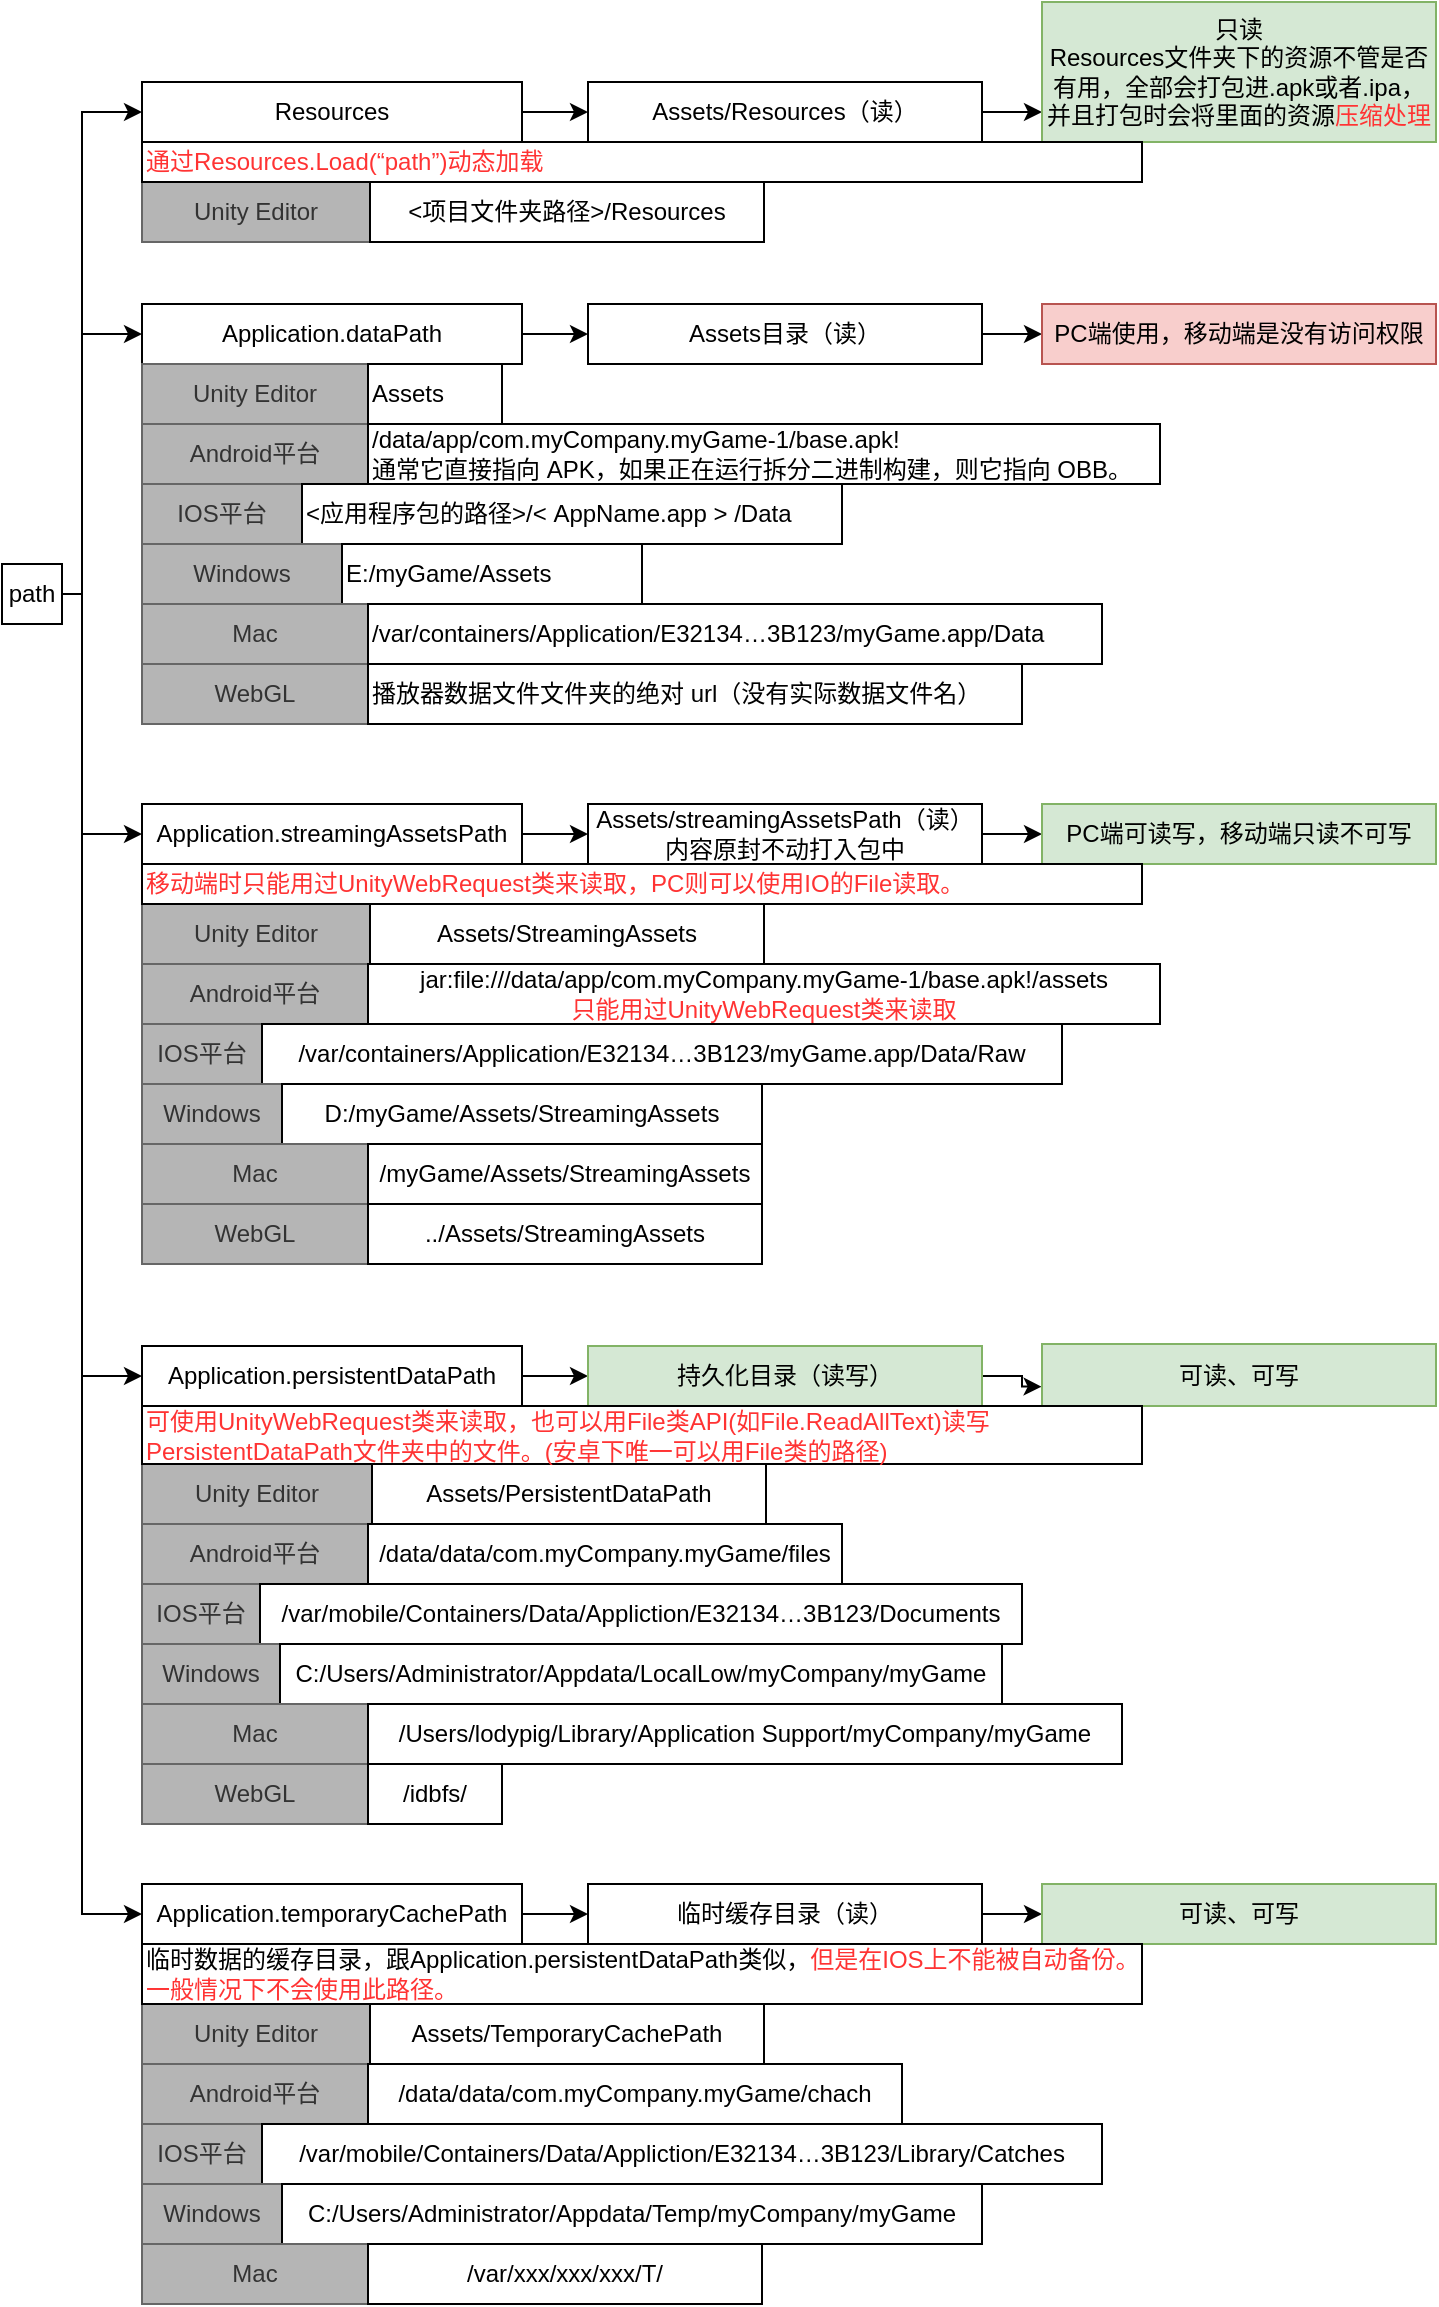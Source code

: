 <mxfile version="22.1.15" type="github">
  <diagram name="第 1 页" id="7i3Y2KCJodw82isjAdBV">
    <mxGraphModel dx="1386" dy="759" grid="1" gridSize="10" guides="1" tooltips="1" connect="1" arrows="1" fold="1" page="1" pageScale="1" pageWidth="827" pageHeight="1169" math="0" shadow="0">
      <root>
        <mxCell id="0" />
        <mxCell id="1" parent="0" />
        <mxCell id="EIhSu--SQNdTw0fNG2EI-1" value="" style="edgeStyle=orthogonalEdgeStyle;rounded=0;orthogonalLoop=1;jettySize=auto;html=1;" parent="1" source="EIhSu--SQNdTw0fNG2EI-2" target="EIhSu--SQNdTw0fNG2EI-4" edge="1">
          <mxGeometry relative="1" as="geometry" />
        </mxCell>
        <mxCell id="EIhSu--SQNdTw0fNG2EI-2" value="Application.dataPath" style="rounded=0;whiteSpace=wrap;html=1;" parent="1" vertex="1">
          <mxGeometry x="80" y="320" width="190" height="30" as="geometry" />
        </mxCell>
        <mxCell id="EIhSu--SQNdTw0fNG2EI-3" value="" style="edgeStyle=orthogonalEdgeStyle;rounded=0;orthogonalLoop=1;jettySize=auto;html=1;" parent="1" source="EIhSu--SQNdTw0fNG2EI-4" target="EIhSu--SQNdTw0fNG2EI-31" edge="1">
          <mxGeometry relative="1" as="geometry" />
        </mxCell>
        <mxCell id="EIhSu--SQNdTw0fNG2EI-4" value="Assets目录（读）" style="rounded=0;whiteSpace=wrap;html=1;" parent="1" vertex="1">
          <mxGeometry x="303" y="320" width="197" height="30" as="geometry" />
        </mxCell>
        <mxCell id="EIhSu--SQNdTw0fNG2EI-5" value="" style="edgeStyle=orthogonalEdgeStyle;rounded=0;orthogonalLoop=1;jettySize=auto;html=1;entryX=0;entryY=0.5;entryDx=0;entryDy=0;" parent="1" source="EIhSu--SQNdTw0fNG2EI-10" target="EIhSu--SQNdTw0fNG2EI-2" edge="1">
          <mxGeometry relative="1" as="geometry">
            <Array as="points">
              <mxPoint x="50" y="465" />
              <mxPoint x="50" y="335" />
            </Array>
          </mxGeometry>
        </mxCell>
        <mxCell id="EIhSu--SQNdTw0fNG2EI-6" value="" style="edgeStyle=orthogonalEdgeStyle;rounded=0;orthogonalLoop=1;jettySize=auto;html=1;entryX=0;entryY=0.5;entryDx=0;entryDy=0;" parent="1" source="EIhSu--SQNdTw0fNG2EI-10" target="EIhSu--SQNdTw0fNG2EI-27" edge="1">
          <mxGeometry relative="1" as="geometry">
            <mxPoint x="-60" y="190" as="targetPoint" />
            <Array as="points">
              <mxPoint x="50" y="465" />
              <mxPoint x="50" y="224" />
            </Array>
          </mxGeometry>
        </mxCell>
        <mxCell id="EIhSu--SQNdTw0fNG2EI-7" value="" style="edgeStyle=orthogonalEdgeStyle;rounded=0;orthogonalLoop=1;jettySize=auto;html=1;entryX=0;entryY=0.5;entryDx=0;entryDy=0;" parent="1" source="EIhSu--SQNdTw0fNG2EI-10" target="EIhSu--SQNdTw0fNG2EI-12" edge="1">
          <mxGeometry relative="1" as="geometry">
            <mxPoint x="60" y="466" as="targetPoint" />
            <Array as="points">
              <mxPoint x="50" y="465" />
              <mxPoint x="50" y="585" />
            </Array>
          </mxGeometry>
        </mxCell>
        <mxCell id="EIhSu--SQNdTw0fNG2EI-8" value="" style="edgeStyle=orthogonalEdgeStyle;rounded=0;orthogonalLoop=1;jettySize=auto;html=1;entryX=0;entryY=0.5;entryDx=0;entryDy=0;" parent="1" source="EIhSu--SQNdTw0fNG2EI-10" target="EIhSu--SQNdTw0fNG2EI-17" edge="1">
          <mxGeometry relative="1" as="geometry">
            <Array as="points">
              <mxPoint x="50" y="465" />
              <mxPoint x="50" y="856" />
            </Array>
          </mxGeometry>
        </mxCell>
        <mxCell id="EIhSu--SQNdTw0fNG2EI-9" value="" style="edgeStyle=orthogonalEdgeStyle;rounded=0;orthogonalLoop=1;jettySize=auto;html=1;entryX=0;entryY=0.5;entryDx=0;entryDy=0;" parent="1" source="EIhSu--SQNdTw0fNG2EI-10" target="EIhSu--SQNdTw0fNG2EI-23" edge="1">
          <mxGeometry relative="1" as="geometry">
            <Array as="points">
              <mxPoint x="50" y="465" />
              <mxPoint x="50" y="1125" />
            </Array>
          </mxGeometry>
        </mxCell>
        <mxCell id="EIhSu--SQNdTw0fNG2EI-10" value="path" style="rounded=0;whiteSpace=wrap;html=1;" parent="1" vertex="1">
          <mxGeometry x="10" y="450" width="30" height="30" as="geometry" />
        </mxCell>
        <mxCell id="EIhSu--SQNdTw0fNG2EI-11" value="" style="edgeStyle=orthogonalEdgeStyle;rounded=0;orthogonalLoop=1;jettySize=auto;html=1;" parent="1" source="EIhSu--SQNdTw0fNG2EI-12" target="EIhSu--SQNdTw0fNG2EI-15" edge="1">
          <mxGeometry relative="1" as="geometry" />
        </mxCell>
        <mxCell id="EIhSu--SQNdTw0fNG2EI-12" value="Application.streamingAssetsPath" style="rounded=0;whiteSpace=wrap;html=1;" parent="1" vertex="1">
          <mxGeometry x="80" y="570" width="190" height="30" as="geometry" />
        </mxCell>
        <mxCell id="EIhSu--SQNdTw0fNG2EI-13" value="" style="edgeStyle=orthogonalEdgeStyle;rounded=0;orthogonalLoop=1;jettySize=auto;html=1;" parent="1" source="EIhSu--SQNdTw0fNG2EI-15" target="EIhSu--SQNdTw0fNG2EI-83" edge="1">
          <mxGeometry relative="1" as="geometry" />
        </mxCell>
        <mxCell id="EIhSu--SQNdTw0fNG2EI-14" value="" style="edgeStyle=orthogonalEdgeStyle;rounded=0;orthogonalLoop=1;jettySize=auto;html=1;entryX=0;entryY=0.5;entryDx=0;entryDy=0;" parent="1" source="EIhSu--SQNdTw0fNG2EI-15" target="EIhSu--SQNdTw0fNG2EI-32" edge="1">
          <mxGeometry relative="1" as="geometry" />
        </mxCell>
        <mxCell id="EIhSu--SQNdTw0fNG2EI-15" value="Assets/streamingAssetsPath（读）&lt;br&gt;内容原封不动打入包中" style="rounded=0;whiteSpace=wrap;html=1;" parent="1" vertex="1">
          <mxGeometry x="303" y="570" width="197" height="30" as="geometry" />
        </mxCell>
        <mxCell id="EIhSu--SQNdTw0fNG2EI-16" value="" style="edgeStyle=orthogonalEdgeStyle;rounded=0;orthogonalLoop=1;jettySize=auto;html=1;entryX=0;entryY=0.5;entryDx=0;entryDy=0;" parent="1" source="EIhSu--SQNdTw0fNG2EI-17" target="EIhSu--SQNdTw0fNG2EI-21" edge="1">
          <mxGeometry relative="1" as="geometry" />
        </mxCell>
        <mxCell id="EIhSu--SQNdTw0fNG2EI-17" value="Application.persistentDataPath" style="rounded=0;whiteSpace=wrap;html=1;" parent="1" vertex="1">
          <mxGeometry x="80" y="841" width="190" height="30" as="geometry" />
        </mxCell>
        <mxCell id="EIhSu--SQNdTw0fNG2EI-18" value="" style="edgeStyle=orthogonalEdgeStyle;rounded=0;orthogonalLoop=1;jettySize=auto;html=1;" parent="1" source="EIhSu--SQNdTw0fNG2EI-21" target="EIhSu--SQNdTw0fNG2EI-84" edge="1">
          <mxGeometry relative="1" as="geometry" />
        </mxCell>
        <mxCell id="EIhSu--SQNdTw0fNG2EI-19" value="" style="edgeStyle=orthogonalEdgeStyle;rounded=0;orthogonalLoop=1;jettySize=auto;html=1;" parent="1" source="EIhSu--SQNdTw0fNG2EI-21" target="EIhSu--SQNdTw0fNG2EI-84" edge="1">
          <mxGeometry relative="1" as="geometry" />
        </mxCell>
        <mxCell id="EIhSu--SQNdTw0fNG2EI-20" value="" style="edgeStyle=orthogonalEdgeStyle;rounded=0;orthogonalLoop=1;jettySize=auto;html=1;entryX=-0.001;entryY=0.688;entryDx=0;entryDy=0;entryPerimeter=0;" parent="1" source="EIhSu--SQNdTw0fNG2EI-21" target="EIhSu--SQNdTw0fNG2EI-33" edge="1">
          <mxGeometry relative="1" as="geometry" />
        </mxCell>
        <mxCell id="EIhSu--SQNdTw0fNG2EI-21" value="持久化目录（读写）" style="rounded=0;whiteSpace=wrap;html=1;fillColor=#d5e8d4;strokeColor=#82b366;" parent="1" vertex="1">
          <mxGeometry x="303" y="841" width="197" height="30" as="geometry" />
        </mxCell>
        <mxCell id="EIhSu--SQNdTw0fNG2EI-22" value="" style="edgeStyle=orthogonalEdgeStyle;rounded=0;orthogonalLoop=1;jettySize=auto;html=1;" parent="1" source="EIhSu--SQNdTw0fNG2EI-23" target="EIhSu--SQNdTw0fNG2EI-25" edge="1">
          <mxGeometry relative="1" as="geometry" />
        </mxCell>
        <mxCell id="EIhSu--SQNdTw0fNG2EI-23" value="Application.temporaryCachePath" style="rounded=0;whiteSpace=wrap;html=1;" parent="1" vertex="1">
          <mxGeometry x="80" y="1110" width="190" height="30" as="geometry" />
        </mxCell>
        <mxCell id="EIhSu--SQNdTw0fNG2EI-24" value="" style="edgeStyle=orthogonalEdgeStyle;rounded=0;orthogonalLoop=1;jettySize=auto;html=1;entryX=0;entryY=0.5;entryDx=0;entryDy=0;" parent="1" source="EIhSu--SQNdTw0fNG2EI-25" target="EIhSu--SQNdTw0fNG2EI-34" edge="1">
          <mxGeometry relative="1" as="geometry" />
        </mxCell>
        <mxCell id="EIhSu--SQNdTw0fNG2EI-25" value="临时缓存目录（读）" style="rounded=0;whiteSpace=wrap;html=1;" parent="1" vertex="1">
          <mxGeometry x="303" y="1110" width="197" height="30" as="geometry" />
        </mxCell>
        <mxCell id="EIhSu--SQNdTw0fNG2EI-26" value="" style="edgeStyle=orthogonalEdgeStyle;rounded=0;orthogonalLoop=1;jettySize=auto;html=1;" parent="1" source="EIhSu--SQNdTw0fNG2EI-27" target="EIhSu--SQNdTw0fNG2EI-29" edge="1">
          <mxGeometry relative="1" as="geometry" />
        </mxCell>
        <mxCell id="EIhSu--SQNdTw0fNG2EI-27" value="Resources" style="rounded=0;whiteSpace=wrap;html=1;" parent="1" vertex="1">
          <mxGeometry x="80" y="209" width="190" height="30" as="geometry" />
        </mxCell>
        <mxCell id="EIhSu--SQNdTw0fNG2EI-28" value="" style="edgeStyle=orthogonalEdgeStyle;rounded=0;orthogonalLoop=1;jettySize=auto;html=1;" parent="1" source="EIhSu--SQNdTw0fNG2EI-29" target="EIhSu--SQNdTw0fNG2EI-30" edge="1">
          <mxGeometry relative="1" as="geometry">
            <Array as="points">
              <mxPoint x="530" y="224" />
              <mxPoint x="530" y="224" />
            </Array>
          </mxGeometry>
        </mxCell>
        <mxCell id="EIhSu--SQNdTw0fNG2EI-29" value="Assets/Resources（读）" style="rounded=0;whiteSpace=wrap;html=1;" parent="1" vertex="1">
          <mxGeometry x="303" y="209" width="197" height="30" as="geometry" />
        </mxCell>
        <mxCell id="EIhSu--SQNdTw0fNG2EI-30" value="只读&lt;br&gt;Resources文件夹下的资源不管是否有用，全部会打包进.apk或者.ipa，并且打包时会将里面的资源&lt;font color=&quot;#ff3333&quot;&gt;压缩处理&lt;/font&gt;" style="rounded=0;whiteSpace=wrap;html=1;fillColor=#d5e8d4;strokeColor=#82b366;" parent="1" vertex="1">
          <mxGeometry x="530" y="169" width="197" height="70" as="geometry" />
        </mxCell>
        <mxCell id="EIhSu--SQNdTw0fNG2EI-31" value="PC端使用，移动端是没有访问权限" style="rounded=0;whiteSpace=wrap;html=1;fillColor=#f8cecc;strokeColor=#b85450;" parent="1" vertex="1">
          <mxGeometry x="530" y="320" width="197" height="30" as="geometry" />
        </mxCell>
        <mxCell id="EIhSu--SQNdTw0fNG2EI-32" value="PC端可读写，移动端只读不可写" style="rounded=0;whiteSpace=wrap;html=1;fillColor=#d5e8d4;strokeColor=#82b366;" parent="1" vertex="1">
          <mxGeometry x="530" y="570" width="197" height="30" as="geometry" />
        </mxCell>
        <mxCell id="EIhSu--SQNdTw0fNG2EI-33" value="可读、可写&lt;br&gt;" style="rounded=0;whiteSpace=wrap;html=1;fillColor=#d5e8d4;strokeColor=#82b366;" parent="1" vertex="1">
          <mxGeometry x="530" y="840" width="197" height="31" as="geometry" />
        </mxCell>
        <mxCell id="EIhSu--SQNdTw0fNG2EI-34" value="可读、可写" style="rounded=0;whiteSpace=wrap;html=1;fillColor=#d5e8d4;strokeColor=#82b366;" parent="1" vertex="1">
          <mxGeometry x="530" y="1110" width="197" height="30" as="geometry" />
        </mxCell>
        <mxCell id="EIhSu--SQNdTw0fNG2EI-35" value="Unity Editor" style="rounded=0;whiteSpace=wrap;html=1;fillColor=#B5B5B5;fontColor=#333333;strokeColor=#666666;" parent="1" vertex="1">
          <mxGeometry x="80" y="350" width="113" height="30" as="geometry" />
        </mxCell>
        <mxCell id="EIhSu--SQNdTw0fNG2EI-36" value="Assets" style="rounded=0;whiteSpace=wrap;html=1;align=left;" parent="1" vertex="1">
          <mxGeometry x="193" y="350" width="67" height="30" as="geometry" />
        </mxCell>
        <mxCell id="EIhSu--SQNdTw0fNG2EI-37" value="Android平台" style="rounded=0;whiteSpace=wrap;html=1;fillColor=#B5B5B5;fontColor=#333333;strokeColor=#666666;" parent="1" vertex="1">
          <mxGeometry x="80" y="380" width="113" height="30" as="geometry" />
        </mxCell>
        <mxCell id="EIhSu--SQNdTw0fNG2EI-38" value="/data/app/com.myCompany.myGame-1/base.apk!&lt;br&gt;通常它直接指向 APK，如果正在运行拆分二进制构建，则它指向 OBB。" style="rounded=0;whiteSpace=wrap;html=1;align=left;" parent="1" vertex="1">
          <mxGeometry x="193" y="380" width="396" height="30" as="geometry" />
        </mxCell>
        <mxCell id="EIhSu--SQNdTw0fNG2EI-39" value="IOS平台" style="rounded=0;whiteSpace=wrap;html=1;fillColor=#B5B5B5;fontColor=#333333;strokeColor=#666666;" parent="1" vertex="1">
          <mxGeometry x="80" y="410" width="80" height="30" as="geometry" />
        </mxCell>
        <mxCell id="EIhSu--SQNdTw0fNG2EI-40" value="&amp;lt;应用程序包的路径&amp;gt;/&amp;lt; AppName.app &amp;gt; /Data" style="rounded=0;whiteSpace=wrap;html=1;align=left;" parent="1" vertex="1">
          <mxGeometry x="160" y="410" width="270" height="30" as="geometry" />
        </mxCell>
        <mxCell id="EIhSu--SQNdTw0fNG2EI-41" value="Windows" style="rounded=0;whiteSpace=wrap;html=1;fillColor=#B5B5B5;fontColor=#333333;strokeColor=#666666;" parent="1" vertex="1">
          <mxGeometry x="80" y="440" width="100" height="30" as="geometry" />
        </mxCell>
        <mxCell id="EIhSu--SQNdTw0fNG2EI-42" value="E:/myGame/Assets" style="rounded=0;whiteSpace=wrap;html=1;align=left;" parent="1" vertex="1">
          <mxGeometry x="180" y="440" width="150" height="30" as="geometry" />
        </mxCell>
        <mxCell id="EIhSu--SQNdTw0fNG2EI-43" value="Mac" style="rounded=0;whiteSpace=wrap;html=1;fillColor=#B5B5B5;fontColor=#333333;strokeColor=#666666;" parent="1" vertex="1">
          <mxGeometry x="80" y="470" width="113" height="30" as="geometry" />
        </mxCell>
        <mxCell id="EIhSu--SQNdTw0fNG2EI-44" value="/var/containers/Application/E32134…3B123/myGame.app/Data" style="rounded=0;whiteSpace=wrap;html=1;align=left;" parent="1" vertex="1">
          <mxGeometry x="193" y="470" width="367" height="30" as="geometry" />
        </mxCell>
        <mxCell id="EIhSu--SQNdTw0fNG2EI-45" value="WebGL" style="rounded=0;whiteSpace=wrap;html=1;fillColor=#B5B5B5;fontColor=#333333;strokeColor=#666666;" parent="1" vertex="1">
          <mxGeometry x="80" y="500" width="113" height="30" as="geometry" />
        </mxCell>
        <mxCell id="EIhSu--SQNdTw0fNG2EI-46" value="播放器数据文件文件夹的绝对 url（没有实际数据文件名）" style="rounded=0;whiteSpace=wrap;html=1;align=left;" parent="1" vertex="1">
          <mxGeometry x="193" y="500" width="327" height="30" as="geometry" />
        </mxCell>
        <mxCell id="EIhSu--SQNdTw0fNG2EI-47" value="Unity Editor" style="rounded=0;whiteSpace=wrap;html=1;fillColor=#B5B5B5;fontColor=#333333;strokeColor=#666666;" parent="1" vertex="1">
          <mxGeometry x="80" y="620" width="114" height="30" as="geometry" />
        </mxCell>
        <mxCell id="EIhSu--SQNdTw0fNG2EI-48" value="Assets/StreamingAssets" style="rounded=0;whiteSpace=wrap;html=1;" parent="1" vertex="1">
          <mxGeometry x="194" y="620" width="197" height="30" as="geometry" />
        </mxCell>
        <mxCell id="EIhSu--SQNdTw0fNG2EI-49" value="Android平台" style="rounded=0;whiteSpace=wrap;html=1;fillColor=#B5B5B5;fontColor=#333333;strokeColor=#666666;" parent="1" vertex="1">
          <mxGeometry x="80" y="650" width="113" height="30" as="geometry" />
        </mxCell>
        <mxCell id="EIhSu--SQNdTw0fNG2EI-50" value="jar:file:///data/app/com.myCompany.myGame-1/base.apk!/assets&lt;br&gt;&lt;font color=&quot;#ff3333&quot;&gt;只能用过UnityWebRequest类来读取&lt;/font&gt;" style="rounded=0;whiteSpace=wrap;html=1;" parent="1" vertex="1">
          <mxGeometry x="193" y="650" width="396" height="30" as="geometry" />
        </mxCell>
        <mxCell id="EIhSu--SQNdTw0fNG2EI-51" value="IOS平台" style="rounded=0;whiteSpace=wrap;html=1;fillColor=#B5B5B5;fontColor=#333333;strokeColor=#666666;" parent="1" vertex="1">
          <mxGeometry x="80" y="680" width="60" height="30" as="geometry" />
        </mxCell>
        <mxCell id="EIhSu--SQNdTw0fNG2EI-52" value="/var/containers/Application/E32134…3B123/myGame.app/Data/Raw" style="rounded=0;whiteSpace=wrap;html=1;" parent="1" vertex="1">
          <mxGeometry x="140" y="680" width="400" height="30" as="geometry" />
        </mxCell>
        <mxCell id="EIhSu--SQNdTw0fNG2EI-53" value="Windows" style="rounded=0;whiteSpace=wrap;html=1;fillColor=#B5B5B5;fontColor=#333333;strokeColor=#666666;" parent="1" vertex="1">
          <mxGeometry x="80" y="710" width="70" height="30" as="geometry" />
        </mxCell>
        <mxCell id="EIhSu--SQNdTw0fNG2EI-54" value="D:/myGame/Assets/StreamingAssets" style="rounded=0;whiteSpace=wrap;html=1;" parent="1" vertex="1">
          <mxGeometry x="150" y="710" width="240" height="30" as="geometry" />
        </mxCell>
        <mxCell id="EIhSu--SQNdTw0fNG2EI-55" value="Mac" style="rounded=0;whiteSpace=wrap;html=1;fillColor=#B5B5B5;fontColor=#333333;strokeColor=#666666;" parent="1" vertex="1">
          <mxGeometry x="80" y="740" width="113" height="30" as="geometry" />
        </mxCell>
        <mxCell id="EIhSu--SQNdTw0fNG2EI-56" value="/myGame/Assets/StreamingAssets" style="rounded=0;whiteSpace=wrap;html=1;" parent="1" vertex="1">
          <mxGeometry x="193" y="740" width="197" height="30" as="geometry" />
        </mxCell>
        <mxCell id="EIhSu--SQNdTw0fNG2EI-57" value="WebGL" style="rounded=0;whiteSpace=wrap;html=1;fillColor=#B5B5B5;fontColor=#333333;strokeColor=#666666;" parent="1" vertex="1">
          <mxGeometry x="80" y="770" width="113" height="30" as="geometry" />
        </mxCell>
        <mxCell id="EIhSu--SQNdTw0fNG2EI-58" value="../Assets/StreamingAssets" style="rounded=0;whiteSpace=wrap;html=1;" parent="1" vertex="1">
          <mxGeometry x="193" y="770" width="197" height="30" as="geometry" />
        </mxCell>
        <mxCell id="EIhSu--SQNdTw0fNG2EI-59" value="Unity Editor" style="rounded=0;whiteSpace=wrap;html=1;fillColor=#B5B5B5;fontColor=#333333;strokeColor=#666666;" parent="1" vertex="1">
          <mxGeometry x="80" y="259" width="114" height="30" as="geometry" />
        </mxCell>
        <mxCell id="EIhSu--SQNdTw0fNG2EI-60" value="&amp;lt;项目文件夹路径&amp;gt;/Resources" style="rounded=0;whiteSpace=wrap;html=1;" parent="1" vertex="1">
          <mxGeometry x="194" y="259" width="197" height="30" as="geometry" />
        </mxCell>
        <mxCell id="EIhSu--SQNdTw0fNG2EI-61" value="Unity Editor" style="rounded=0;whiteSpace=wrap;html=1;fillColor=#B5B5B5;fontColor=#333333;strokeColor=#666666;" parent="1" vertex="1">
          <mxGeometry x="80" y="900" width="115" height="30" as="geometry" />
        </mxCell>
        <mxCell id="EIhSu--SQNdTw0fNG2EI-62" value="Assets/PersistentDataPath" style="rounded=0;whiteSpace=wrap;html=1;" parent="1" vertex="1">
          <mxGeometry x="195" y="900" width="197" height="30" as="geometry" />
        </mxCell>
        <mxCell id="EIhSu--SQNdTw0fNG2EI-63" value="Android平台" style="rounded=0;whiteSpace=wrap;html=1;fillColor=#B5B5B5;fontColor=#333333;strokeColor=#666666;" parent="1" vertex="1">
          <mxGeometry x="80" y="930" width="113" height="30" as="geometry" />
        </mxCell>
        <mxCell id="EIhSu--SQNdTw0fNG2EI-64" value="/data/data/com.myCompany.myGame/files" style="rounded=0;whiteSpace=wrap;html=1;" parent="1" vertex="1">
          <mxGeometry x="193" y="930" width="237" height="30" as="geometry" />
        </mxCell>
        <mxCell id="EIhSu--SQNdTw0fNG2EI-65" value="IOS平台" style="rounded=0;whiteSpace=wrap;html=1;fillColor=#B5B5B5;fontColor=#333333;strokeColor=#666666;" parent="1" vertex="1">
          <mxGeometry x="80" y="960" width="59" height="30" as="geometry" />
        </mxCell>
        <mxCell id="EIhSu--SQNdTw0fNG2EI-66" value="/var/mobile/Containers/Data/Appliction/E32134…3B123/Documents" style="rounded=0;whiteSpace=wrap;html=1;" parent="1" vertex="1">
          <mxGeometry x="139" y="960" width="381" height="30" as="geometry" />
        </mxCell>
        <mxCell id="EIhSu--SQNdTw0fNG2EI-67" value="Windows" style="rounded=0;whiteSpace=wrap;html=1;fillColor=#B5B5B5;fontColor=#333333;strokeColor=#666666;" parent="1" vertex="1">
          <mxGeometry x="80" y="990" width="69" height="30" as="geometry" />
        </mxCell>
        <mxCell id="EIhSu--SQNdTw0fNG2EI-68" value="C:/Users/Administrator/Appdata/LocalLow/myCompany/myGame" style="rounded=0;whiteSpace=wrap;html=1;" parent="1" vertex="1">
          <mxGeometry x="149" y="990" width="361" height="30" as="geometry" />
        </mxCell>
        <mxCell id="EIhSu--SQNdTw0fNG2EI-69" value="Mac" style="rounded=0;whiteSpace=wrap;html=1;fillColor=#B5B5B5;fontColor=#333333;strokeColor=#666666;" parent="1" vertex="1">
          <mxGeometry x="80" y="1020" width="113" height="30" as="geometry" />
        </mxCell>
        <mxCell id="EIhSu--SQNdTw0fNG2EI-70" value="/Users/lodypig/Library/Application Support/myCompany/myGame" style="rounded=0;whiteSpace=wrap;html=1;" parent="1" vertex="1">
          <mxGeometry x="193" y="1020" width="377" height="30" as="geometry" />
        </mxCell>
        <mxCell id="EIhSu--SQNdTw0fNG2EI-71" value="WebGL" style="rounded=0;whiteSpace=wrap;html=1;fillColor=#B5B5B5;fontColor=#333333;strokeColor=#666666;" parent="1" vertex="1">
          <mxGeometry x="80" y="1050" width="113" height="30" as="geometry" />
        </mxCell>
        <mxCell id="EIhSu--SQNdTw0fNG2EI-72" value="/idbfs/" style="rounded=0;whiteSpace=wrap;html=1;" parent="1" vertex="1">
          <mxGeometry x="193" y="1050" width="67" height="30" as="geometry" />
        </mxCell>
        <mxCell id="EIhSu--SQNdTw0fNG2EI-73" value="Unity Editor" style="rounded=0;whiteSpace=wrap;html=1;fillColor=#B5B5B5;fontColor=#333333;strokeColor=#666666;" parent="1" vertex="1">
          <mxGeometry x="80" y="1170" width="114" height="30" as="geometry" />
        </mxCell>
        <mxCell id="EIhSu--SQNdTw0fNG2EI-74" value="Assets/TemporaryCachePath" style="rounded=0;whiteSpace=wrap;html=1;" parent="1" vertex="1">
          <mxGeometry x="194" y="1170" width="197" height="30" as="geometry" />
        </mxCell>
        <mxCell id="EIhSu--SQNdTw0fNG2EI-75" value="Android平台" style="rounded=0;whiteSpace=wrap;html=1;fillColor=#B5B5B5;fontColor=#333333;strokeColor=#666666;" parent="1" vertex="1">
          <mxGeometry x="80" y="1200" width="113" height="30" as="geometry" />
        </mxCell>
        <mxCell id="EIhSu--SQNdTw0fNG2EI-76" value="/data/data/com.myCompany.myGame/chach" style="rounded=0;whiteSpace=wrap;html=1;" parent="1" vertex="1">
          <mxGeometry x="193" y="1200" width="267" height="30" as="geometry" />
        </mxCell>
        <mxCell id="EIhSu--SQNdTw0fNG2EI-77" value="IOS平台" style="rounded=0;whiteSpace=wrap;html=1;fillColor=#B5B5B5;fontColor=#333333;strokeColor=#666666;" parent="1" vertex="1">
          <mxGeometry x="80" y="1230" width="60" height="30" as="geometry" />
        </mxCell>
        <mxCell id="EIhSu--SQNdTw0fNG2EI-78" value="/var/mobile/Containers/Data/Appliction/E32134…3B123/Library/Catches" style="rounded=0;whiteSpace=wrap;html=1;" parent="1" vertex="1">
          <mxGeometry x="140" y="1230" width="420" height="30" as="geometry" />
        </mxCell>
        <mxCell id="EIhSu--SQNdTw0fNG2EI-79" value="Windows" style="rounded=0;whiteSpace=wrap;html=1;fillColor=#B5B5B5;fontColor=#333333;strokeColor=#666666;" parent="1" vertex="1">
          <mxGeometry x="80" y="1260" width="70" height="30" as="geometry" />
        </mxCell>
        <mxCell id="EIhSu--SQNdTw0fNG2EI-80" value="C:/Users/Administrator/Appdata/Temp/myCompany/myGame" style="rounded=0;whiteSpace=wrap;html=1;" parent="1" vertex="1">
          <mxGeometry x="150" y="1260" width="350" height="30" as="geometry" />
        </mxCell>
        <mxCell id="EIhSu--SQNdTw0fNG2EI-81" value="Mac" style="rounded=0;whiteSpace=wrap;html=1;fillColor=#B5B5B5;fontColor=#333333;strokeColor=#666666;" parent="1" vertex="1">
          <mxGeometry x="80" y="1290" width="113" height="30" as="geometry" />
        </mxCell>
        <mxCell id="EIhSu--SQNdTw0fNG2EI-82" value="/var/xxx/xxx/xxx/T/" style="rounded=0;whiteSpace=wrap;html=1;" parent="1" vertex="1">
          <mxGeometry x="193" y="1290" width="197" height="30" as="geometry" />
        </mxCell>
        <mxCell id="EIhSu--SQNdTw0fNG2EI-83" value="移动端时只能用过UnityWebRequest类来读取，PC则可以使用IO的File读取。" style="rounded=0;whiteSpace=wrap;html=1;align=left;fontColor=#FF3333;" parent="1" vertex="1">
          <mxGeometry x="80" y="600" width="500" height="20" as="geometry" />
        </mxCell>
        <mxCell id="EIhSu--SQNdTw0fNG2EI-84" value="&lt;div&gt;可使用UnityWebRequest类来读取，&lt;span style=&quot;background-color: initial;&quot;&gt;也可以用File类API(如File.ReadAllText)读写PersistentDataPath文件夹中的文件。(安卓下唯一可以用File类的路径)&lt;/span&gt;&lt;/div&gt;" style="rounded=0;whiteSpace=wrap;html=1;align=left;fontColor=#FF3333;" parent="1" vertex="1">
          <mxGeometry x="80" y="871" width="500" height="29" as="geometry" />
        </mxCell>
        <mxCell id="EIhSu--SQNdTw0fNG2EI-85" value="&lt;font color=&quot;#000000&quot;&gt;临时数据的缓存目录，跟Application.persistentDataPath类似，&lt;/font&gt;但是在IOS上不能被自动备份。一般情况下不会使用此路径。" style="rounded=0;whiteSpace=wrap;html=1;align=left;fontColor=#FF3333;" parent="1" vertex="1">
          <mxGeometry x="80" y="1140" width="500" height="30" as="geometry" />
        </mxCell>
        <mxCell id="EIhSu--SQNdTw0fNG2EI-86" value="通过Resources.Load(“path”)动态加载" style="rounded=0;whiteSpace=wrap;html=1;align=left;fontColor=#FF3333;" parent="1" vertex="1">
          <mxGeometry x="80" y="239" width="500" height="20" as="geometry" />
        </mxCell>
      </root>
    </mxGraphModel>
  </diagram>
</mxfile>
